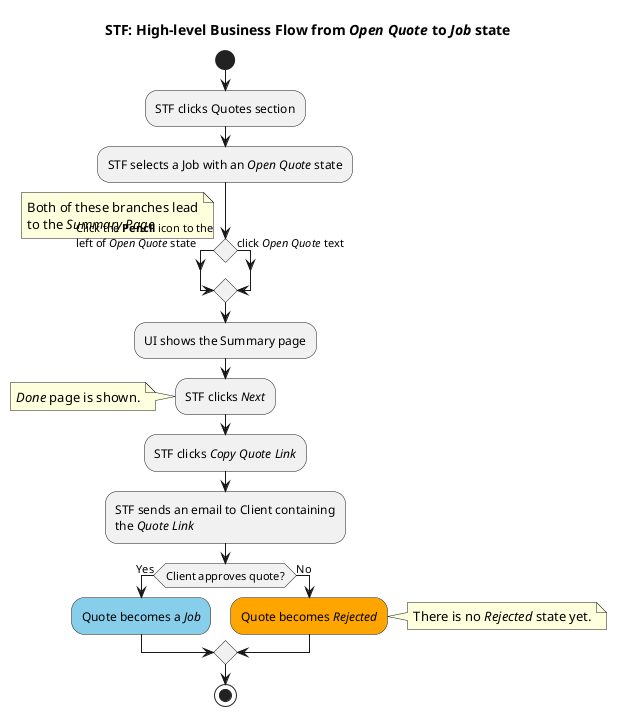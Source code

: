 ' Diagram containing flow from Open Quote state to Job
' NOTE:
' This is pure speculation on my end since wireframes
' are not clear as to how this should work

@startuml
    title STF: High-level Business Flow from //Open Quote// to //Job// state
    start
    :STF clicks Quotes section;
    :STF selects a Job with an //Open Quote// state;
    
    if () then (Click the **Pencil** icon to the\nleft of //Open Quote// state)
    else (click //Open Quote// text)

    note
        Both of these branches lead
        to the //Summary Page//
    end note
    
    endif
        :UI shows the Summary page;
        :STF clicks //Next//;
        
        note left
            //Done// page is shown.
        end note
        :STF clicks //Copy Quote Link//;
        :STF sends an email to Client containing
        the //Quote Link//;

        if (Client approves quote?) then (Yes)
            #SkyBlue:Quote becomes a //Job//;
        else (No)
            #Orange:Quote becomes //Rejected//;

            note right
                There is no //Rejected// state yet.
            end note
        endif
    stop
@enduml